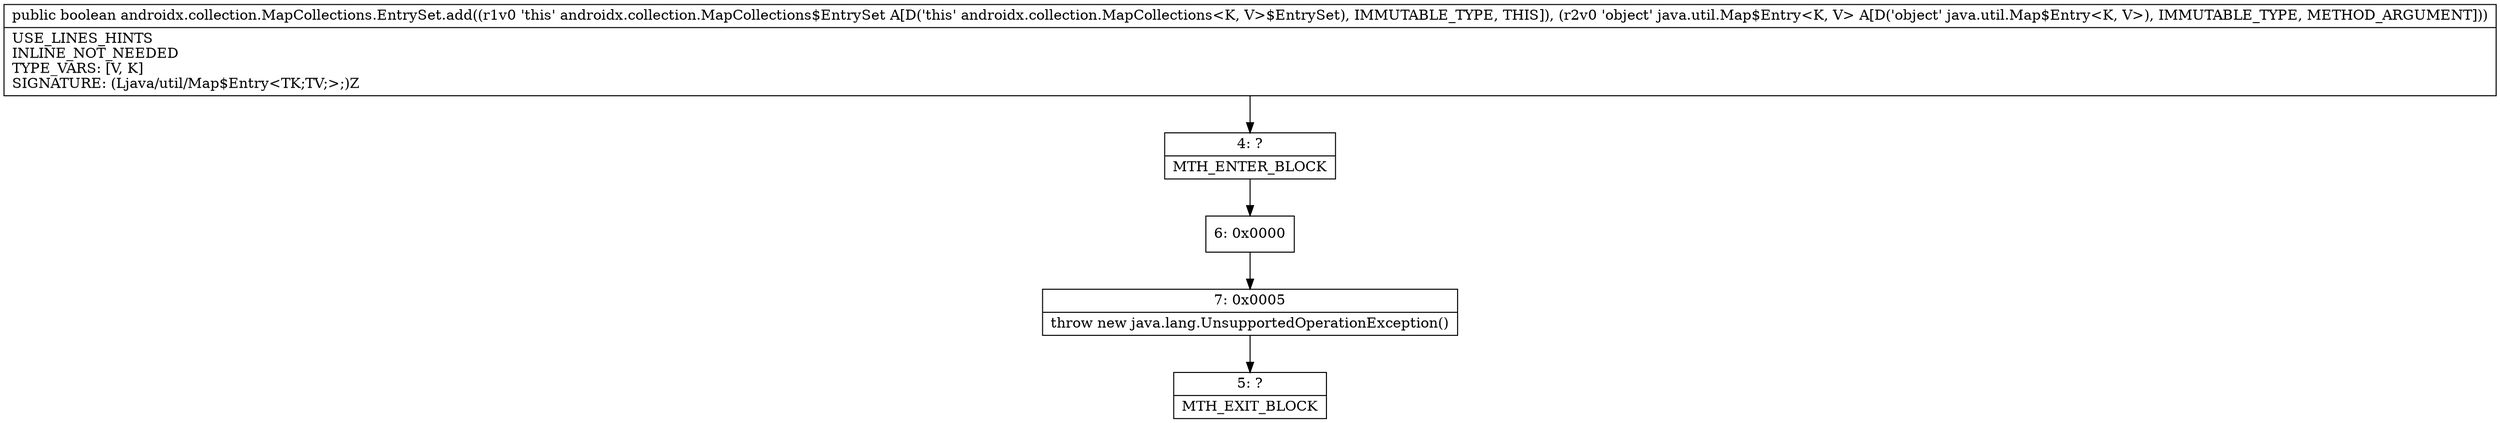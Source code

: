 digraph "CFG forandroidx.collection.MapCollections.EntrySet.add(Ljava\/util\/Map$Entry;)Z" {
Node_4 [shape=record,label="{4\:\ ?|MTH_ENTER_BLOCK\l}"];
Node_6 [shape=record,label="{6\:\ 0x0000}"];
Node_7 [shape=record,label="{7\:\ 0x0005|throw new java.lang.UnsupportedOperationException()\l}"];
Node_5 [shape=record,label="{5\:\ ?|MTH_EXIT_BLOCK\l}"];
MethodNode[shape=record,label="{public boolean androidx.collection.MapCollections.EntrySet.add((r1v0 'this' androidx.collection.MapCollections$EntrySet A[D('this' androidx.collection.MapCollections\<K, V\>$EntrySet), IMMUTABLE_TYPE, THIS]), (r2v0 'object' java.util.Map$Entry\<K, V\> A[D('object' java.util.Map$Entry\<K, V\>), IMMUTABLE_TYPE, METHOD_ARGUMENT]))  | USE_LINES_HINTS\lINLINE_NOT_NEEDED\lTYPE_VARS: [V, K]\lSIGNATURE: (Ljava\/util\/Map$Entry\<TK;TV;\>;)Z\l}"];
MethodNode -> Node_4;Node_4 -> Node_6;
Node_6 -> Node_7;
Node_7 -> Node_5;
}

